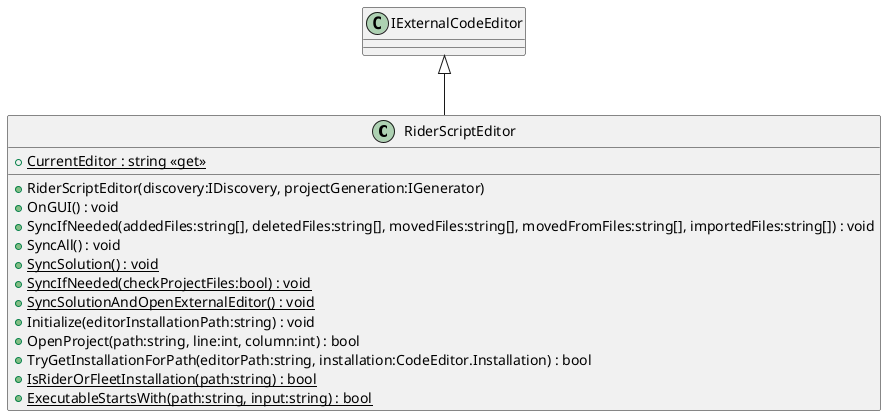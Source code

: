 @startuml
class RiderScriptEditor {
    + RiderScriptEditor(discovery:IDiscovery, projectGeneration:IGenerator)
    + OnGUI() : void
    + SyncIfNeeded(addedFiles:string[], deletedFiles:string[], movedFiles:string[], movedFromFiles:string[], importedFiles:string[]) : void
    + SyncAll() : void
    + {static} SyncSolution() : void
    + {static} SyncIfNeeded(checkProjectFiles:bool) : void
    + {static} SyncSolutionAndOpenExternalEditor() : void
    + Initialize(editorInstallationPath:string) : void
    + OpenProject(path:string, line:int, column:int) : bool
    + TryGetInstallationForPath(editorPath:string, installation:CodeEditor.Installation) : bool
    + {static} IsRiderOrFleetInstallation(path:string) : bool
    + {static} ExecutableStartsWith(path:string, input:string) : bool
    + {static} CurrentEditor : string <<get>>
}
IExternalCodeEditor <|-- RiderScriptEditor
@enduml
